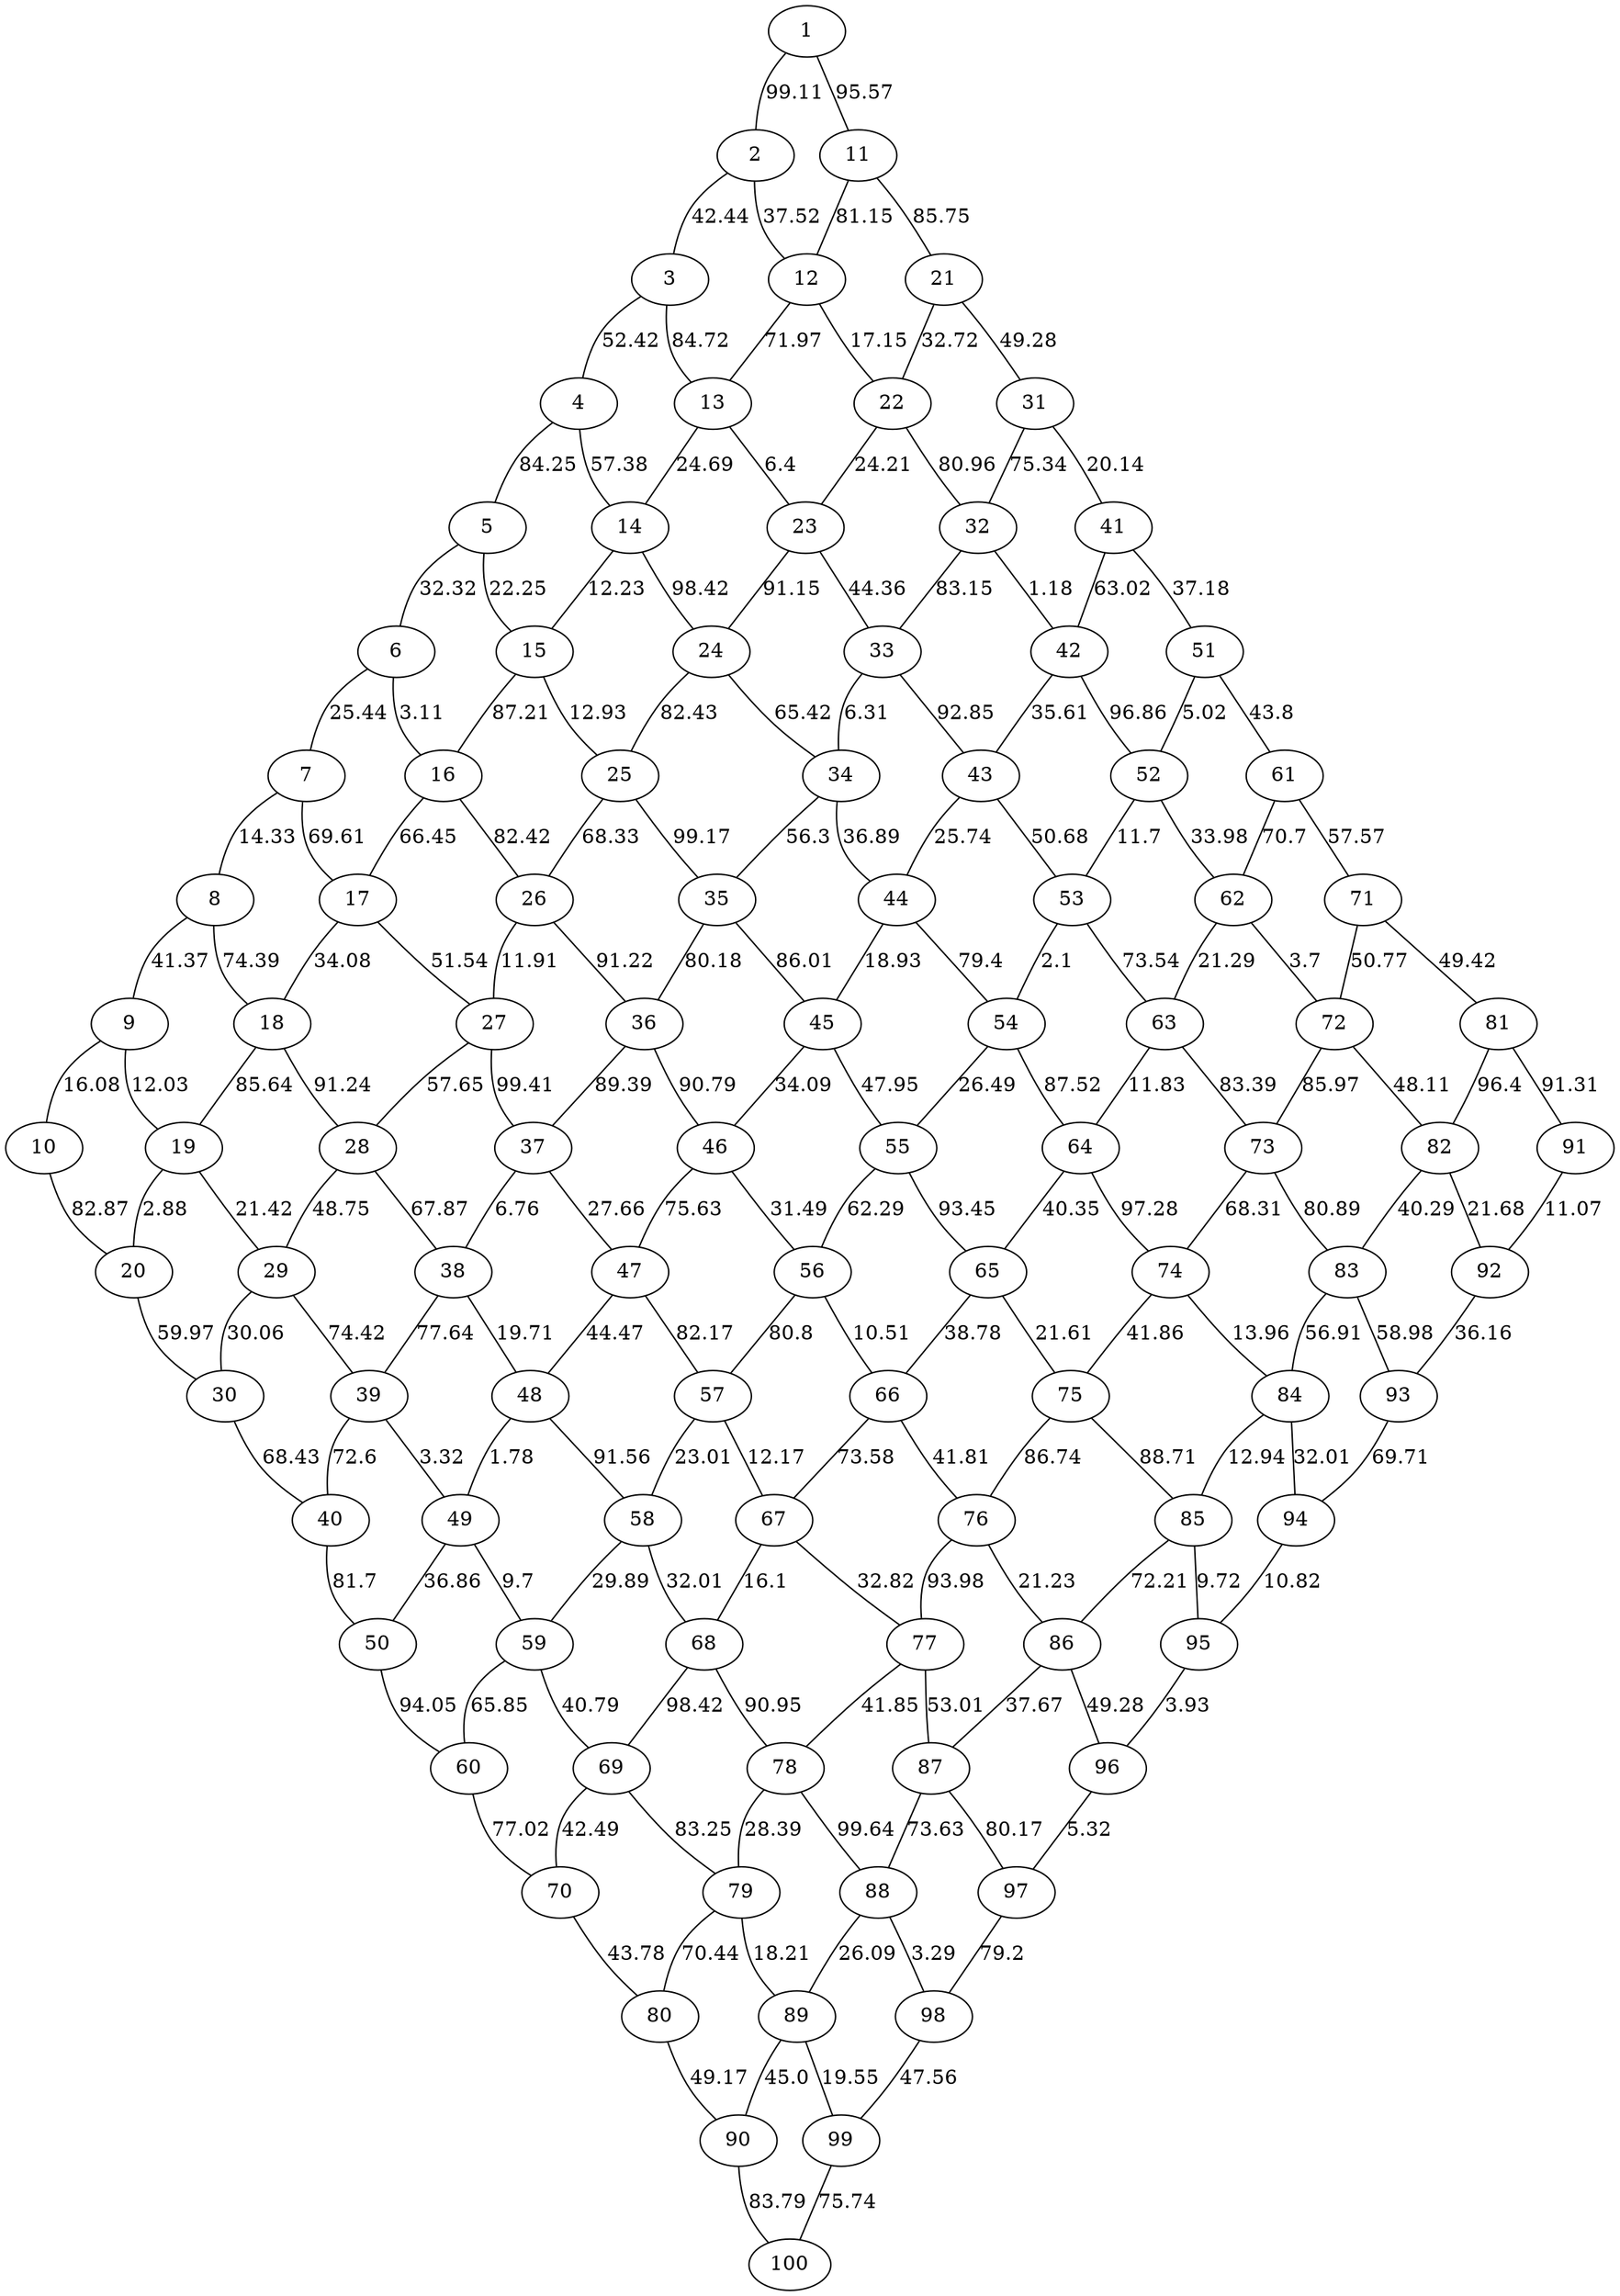 graph x {
1 -- 2[label=99.11];
1 -- 11[label=95.57];
2 -- 3[label=42.44];
2 -- 12[label=37.52];
3 -- 4[label=52.42];
3 -- 13[label=84.72];
4 -- 5[label=84.25];
4 -- 14[label=57.38];
5 -- 6[label=32.32];
5 -- 15[label=22.25];
6 -- 7[label=25.44];
6 -- 16[label=3.11];
7 -- 8[label=14.33];
7 -- 17[label=69.61];
8 -- 9[label=41.37];
8 -- 18[label=74.39];
9 -- 10[label=16.08];
9 -- 19[label=12.03];
10 -- 20[label=82.87];
11 -- 12[label=81.15];
11 -- 21[label=85.75];
12 -- 13[label=71.97];
12 -- 22[label=17.15];
13 -- 14[label=24.69];
13 -- 23[label=6.4];
14 -- 15[label=12.23];
14 -- 24[label=98.42];
15 -- 16[label=87.21];
15 -- 25[label=12.93];
16 -- 17[label=66.45];
16 -- 26[label=82.42];
17 -- 18[label=34.08];
17 -- 27[label=51.54];
18 -- 19[label=85.64];
18 -- 28[label=91.24];
19 -- 20[label=2.88];
19 -- 29[label=21.42];
20 -- 30[label=59.97];
21 -- 22[label=32.72];
21 -- 31[label=49.28];
22 -- 23[label=24.21];
22 -- 32[label=80.96];
23 -- 24[label=91.15];
23 -- 33[label=44.36];
24 -- 25[label=82.43];
24 -- 34[label=65.42];
25 -- 26[label=68.33];
25 -- 35[label=99.17];
26 -- 27[label=11.91];
26 -- 36[label=91.22];
27 -- 28[label=57.65];
27 -- 37[label=99.41];
28 -- 29[label=48.75];
28 -- 38[label=67.87];
29 -- 30[label=30.06];
29 -- 39[label=74.42];
30 -- 40[label=68.43];
31 -- 32[label=75.34];
31 -- 41[label=20.14];
32 -- 33[label=83.15];
32 -- 42[label=1.18];
33 -- 34[label=6.31];
33 -- 43[label=92.85];
34 -- 35[label=56.3];
34 -- 44[label=36.89];
35 -- 36[label=80.18];
35 -- 45[label=86.01];
36 -- 37[label=89.39];
36 -- 46[label=90.79];
37 -- 38[label=6.76];
37 -- 47[label=27.66];
38 -- 39[label=77.64];
38 -- 48[label=19.71];
39 -- 40[label=72.6];
39 -- 49[label=3.32];
40 -- 50[label=81.7];
41 -- 42[label=63.02];
41 -- 51[label=37.18];
42 -- 43[label=35.61];
42 -- 52[label=96.86];
43 -- 44[label=25.74];
43 -- 53[label=50.68];
44 -- 45[label=18.93];
44 -- 54[label=79.4];
45 -- 46[label=34.09];
45 -- 55[label=47.95];
46 -- 47[label=75.63];
46 -- 56[label=31.49];
47 -- 48[label=44.47];
47 -- 57[label=82.17];
48 -- 49[label=1.78];
48 -- 58[label=91.56];
49 -- 50[label=36.86];
49 -- 59[label=9.7];
50 -- 60[label=94.05];
51 -- 52[label=5.02];
51 -- 61[label=43.8];
52 -- 53[label=11.7];
52 -- 62[label=33.98];
53 -- 54[label=2.1];
53 -- 63[label=73.54];
54 -- 55[label=26.49];
54 -- 64[label=87.52];
55 -- 56[label=62.29];
55 -- 65[label=93.45];
56 -- 57[label=80.8];
56 -- 66[label=10.51];
57 -- 58[label=23.01];
57 -- 67[label=12.17];
58 -- 59[label=29.89];
58 -- 68[label=32.01];
59 -- 60[label=65.85];
59 -- 69[label=40.79];
60 -- 70[label=77.02];
61 -- 62[label=70.7];
61 -- 71[label=57.57];
62 -- 63[label=21.29];
62 -- 72[label=3.7];
63 -- 64[label=11.83];
63 -- 73[label=83.39];
64 -- 65[label=40.35];
64 -- 74[label=97.28];
65 -- 66[label=38.78];
65 -- 75[label=21.61];
66 -- 67[label=73.58];
66 -- 76[label=41.81];
67 -- 68[label=16.1];
67 -- 77[label=32.82];
68 -- 69[label=98.42];
68 -- 78[label=90.95];
69 -- 70[label=42.49];
69 -- 79[label=83.25];
70 -- 80[label=43.78];
71 -- 72[label=50.77];
71 -- 81[label=49.42];
72 -- 73[label=85.97];
72 -- 82[label=48.11];
73 -- 74[label=68.31];
73 -- 83[label=80.89];
74 -- 75[label=41.86];
74 -- 84[label=13.96];
75 -- 76[label=86.74];
75 -- 85[label=88.71];
76 -- 77[label=93.98];
76 -- 86[label=21.23];
77 -- 78[label=41.85];
77 -- 87[label=53.01];
78 -- 79[label=28.39];
78 -- 88[label=99.64];
79 -- 80[label=70.44];
79 -- 89[label=18.21];
80 -- 90[label=49.17];
81 -- 82[label=96.4];
81 -- 91[label=91.31];
82 -- 83[label=40.29];
82 -- 92[label=21.68];
83 -- 84[label=56.91];
83 -- 93[label=58.98];
84 -- 85[label=12.94];
84 -- 94[label=32.01];
85 -- 86[label=72.21];
85 -- 95[label=9.72];
86 -- 87[label=37.67];
86 -- 96[label=49.28];
87 -- 88[label=73.63];
87 -- 97[label=80.17];
88 -- 89[label=26.09];
88 -- 98[label=3.29];
89 -- 90[label=45.0];
89 -- 99[label=19.55];
90 -- 100[label=83.79];
91 -- 92[label=11.07];
92 -- 93[label=36.16];
93 -- 94[label=69.71];
94 -- 95[label=10.82];
95 -- 96[label=3.93];
96 -- 97[label=5.32];
97 -- 98[label=79.2];
98 -- 99[label=47.56];
99 -- 100[label=75.74];
}